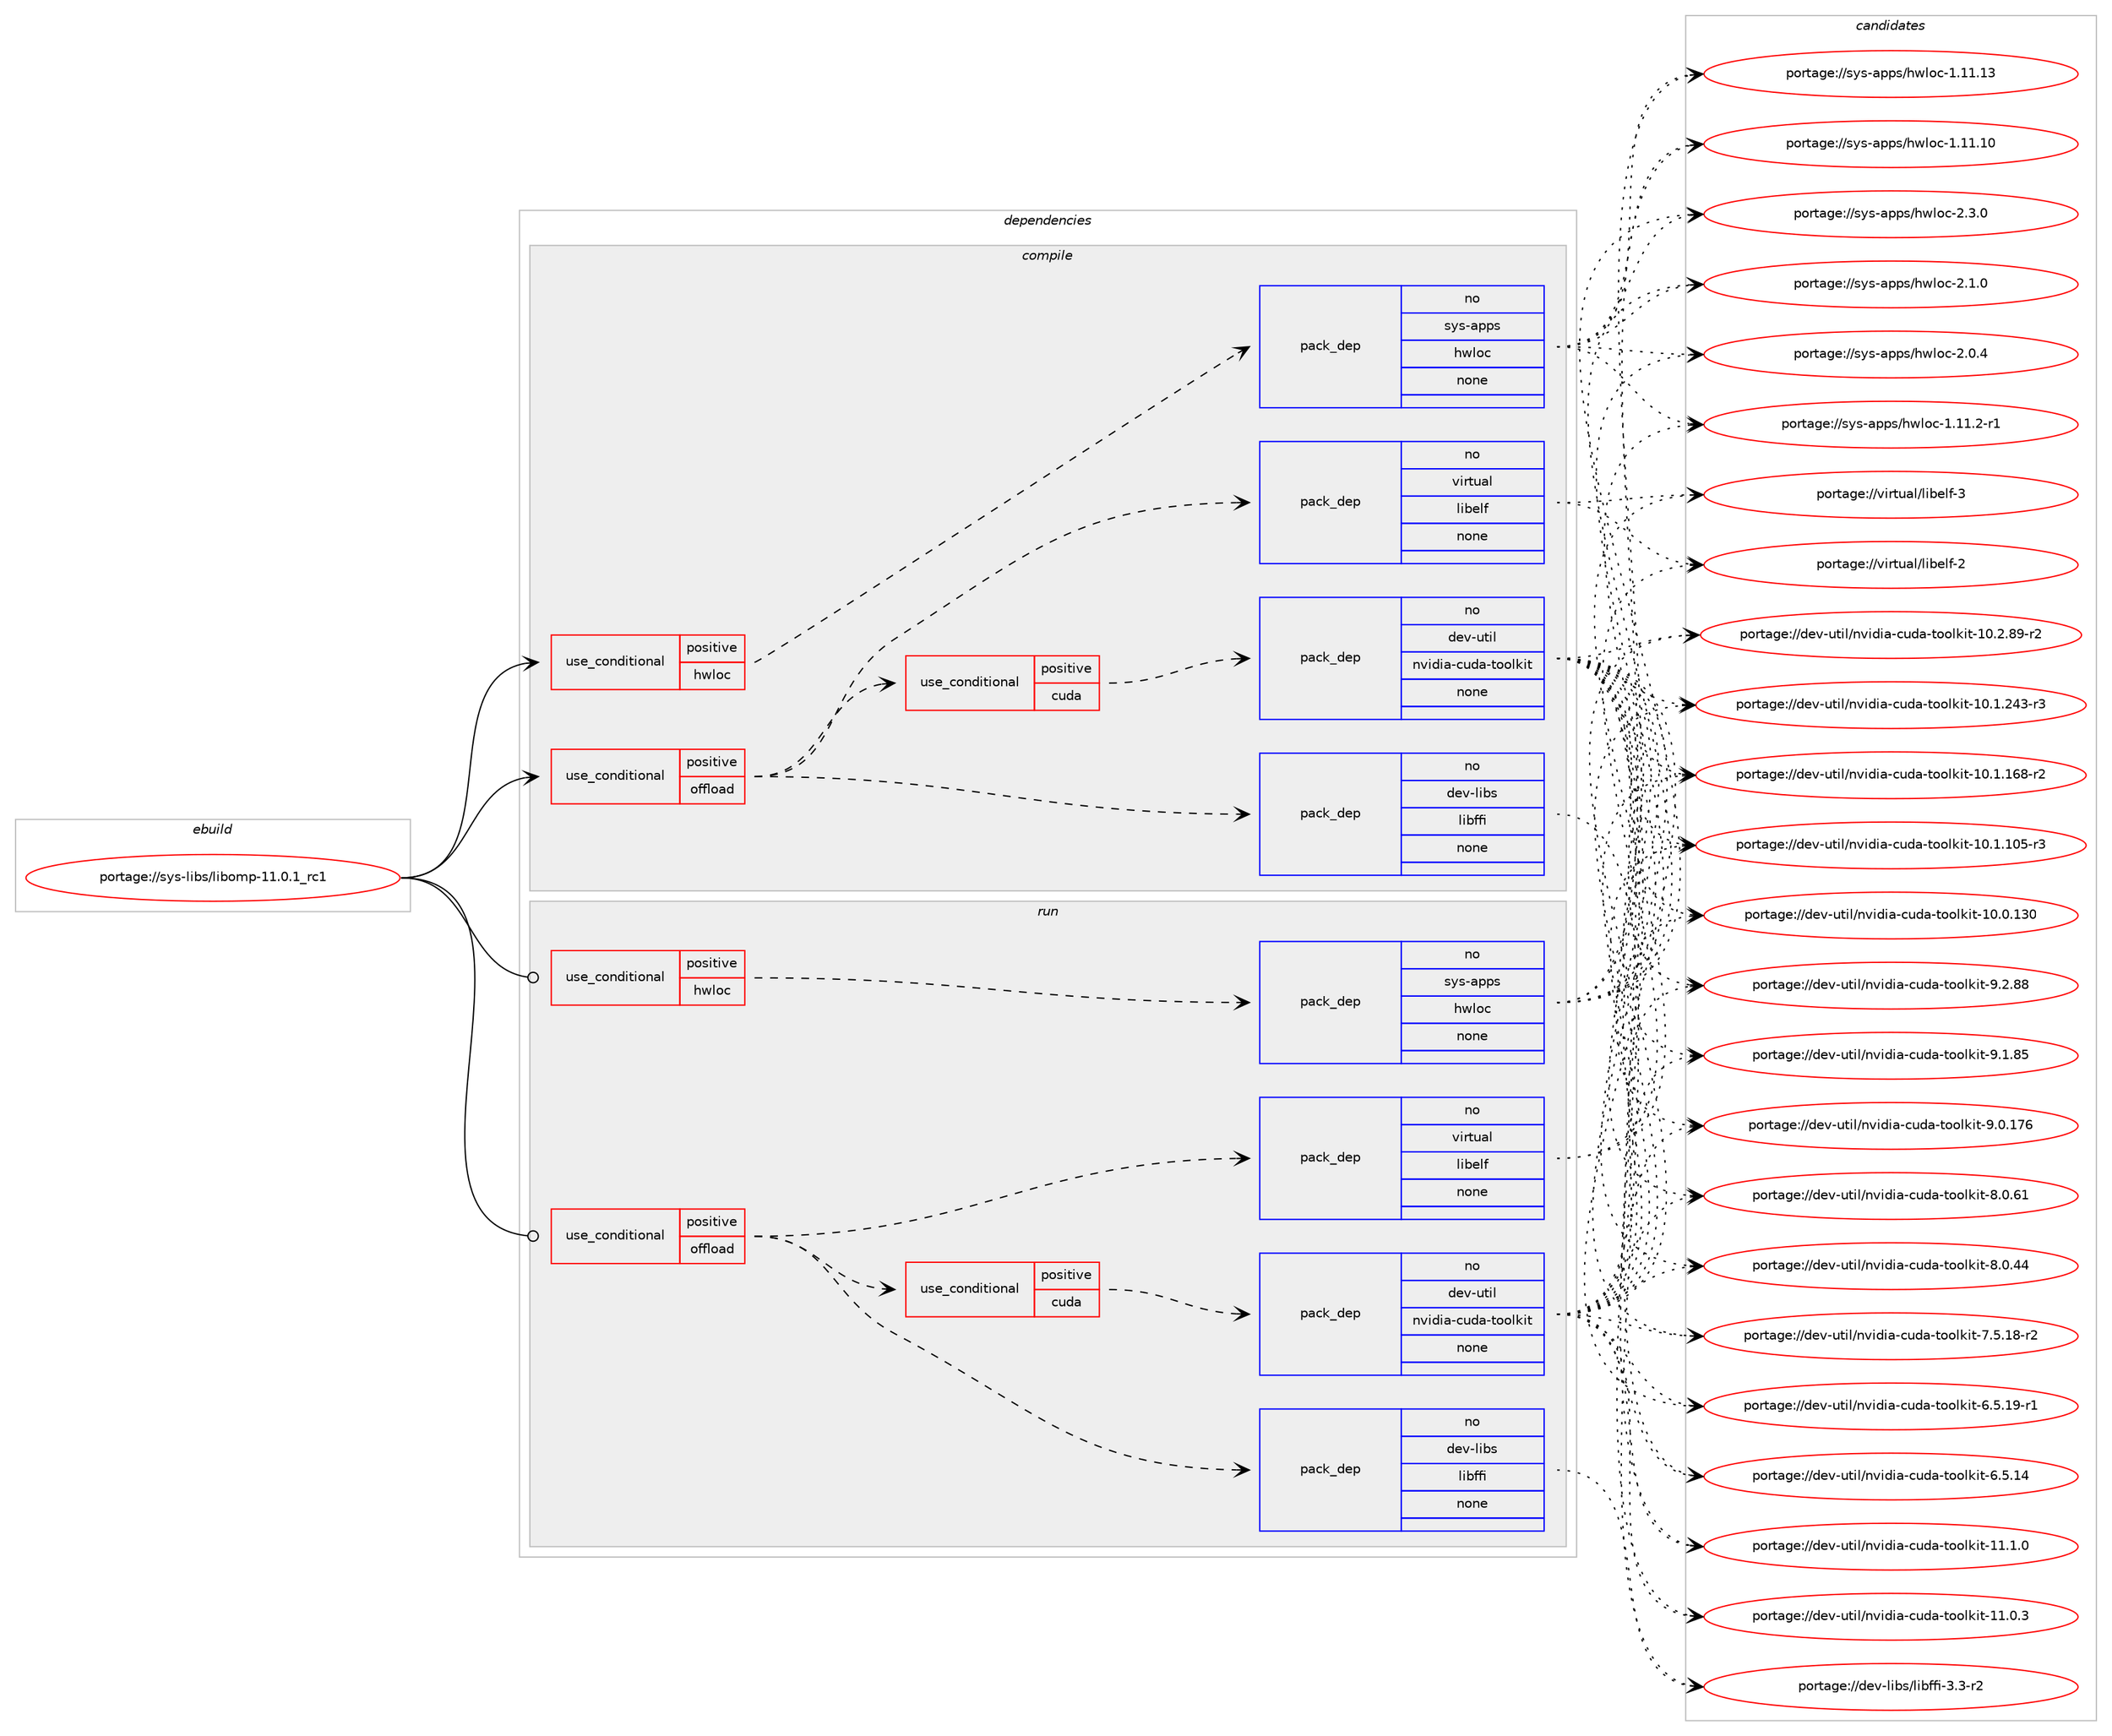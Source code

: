 digraph prolog {

# *************
# Graph options
# *************

newrank=true;
concentrate=true;
compound=true;
graph [rankdir=LR,fontname=Helvetica,fontsize=10,ranksep=1.5];#, ranksep=2.5, nodesep=0.2];
edge  [arrowhead=vee];
node  [fontname=Helvetica,fontsize=10];

# **********
# The ebuild
# **********

subgraph cluster_leftcol {
color=gray;
rank=same;
label=<<i>ebuild</i>>;
id [label="portage://sys-libs/libomp-11.0.1_rc1", color=red, width=4, href="../sys-libs/libomp-11.0.1_rc1.svg"];
}

# ****************
# The dependencies
# ****************

subgraph cluster_midcol {
color=gray;
label=<<i>dependencies</i>>;
subgraph cluster_compile {
fillcolor="#eeeeee";
style=filled;
label=<<i>compile</i>>;
subgraph cond128 {
dependency1471 [label=<<TABLE BORDER="0" CELLBORDER="1" CELLSPACING="0" CELLPADDING="4"><TR><TD ROWSPAN="3" CELLPADDING="10">use_conditional</TD></TR><TR><TD>positive</TD></TR><TR><TD>hwloc</TD></TR></TABLE>>, shape=none, color=red];
subgraph pack1310 {
dependency1472 [label=<<TABLE BORDER="0" CELLBORDER="1" CELLSPACING="0" CELLPADDING="4" WIDTH="220"><TR><TD ROWSPAN="6" CELLPADDING="30">pack_dep</TD></TR><TR><TD WIDTH="110">no</TD></TR><TR><TD>sys-apps</TD></TR><TR><TD>hwloc</TD></TR><TR><TD>none</TD></TR><TR><TD></TD></TR></TABLE>>, shape=none, color=blue];
}
dependency1471:e -> dependency1472:w [weight=20,style="dashed",arrowhead="vee"];
}
id:e -> dependency1471:w [weight=20,style="solid",arrowhead="vee"];
subgraph cond129 {
dependency1473 [label=<<TABLE BORDER="0" CELLBORDER="1" CELLSPACING="0" CELLPADDING="4"><TR><TD ROWSPAN="3" CELLPADDING="10">use_conditional</TD></TR><TR><TD>positive</TD></TR><TR><TD>offload</TD></TR></TABLE>>, shape=none, color=red];
subgraph pack1311 {
dependency1474 [label=<<TABLE BORDER="0" CELLBORDER="1" CELLSPACING="0" CELLPADDING="4" WIDTH="220"><TR><TD ROWSPAN="6" CELLPADDING="30">pack_dep</TD></TR><TR><TD WIDTH="110">no</TD></TR><TR><TD>virtual</TD></TR><TR><TD>libelf</TD></TR><TR><TD>none</TD></TR><TR><TD></TD></TR></TABLE>>, shape=none, color=blue];
}
dependency1473:e -> dependency1474:w [weight=20,style="dashed",arrowhead="vee"];
subgraph pack1312 {
dependency1475 [label=<<TABLE BORDER="0" CELLBORDER="1" CELLSPACING="0" CELLPADDING="4" WIDTH="220"><TR><TD ROWSPAN="6" CELLPADDING="30">pack_dep</TD></TR><TR><TD WIDTH="110">no</TD></TR><TR><TD>dev-libs</TD></TR><TR><TD>libffi</TD></TR><TR><TD>none</TD></TR><TR><TD></TD></TR></TABLE>>, shape=none, color=blue];
}
dependency1473:e -> dependency1475:w [weight=20,style="dashed",arrowhead="vee"];
subgraph cond130 {
dependency1476 [label=<<TABLE BORDER="0" CELLBORDER="1" CELLSPACING="0" CELLPADDING="4"><TR><TD ROWSPAN="3" CELLPADDING="10">use_conditional</TD></TR><TR><TD>positive</TD></TR><TR><TD>cuda</TD></TR></TABLE>>, shape=none, color=red];
subgraph pack1313 {
dependency1477 [label=<<TABLE BORDER="0" CELLBORDER="1" CELLSPACING="0" CELLPADDING="4" WIDTH="220"><TR><TD ROWSPAN="6" CELLPADDING="30">pack_dep</TD></TR><TR><TD WIDTH="110">no</TD></TR><TR><TD>dev-util</TD></TR><TR><TD>nvidia-cuda-toolkit</TD></TR><TR><TD>none</TD></TR><TR><TD></TD></TR></TABLE>>, shape=none, color=blue];
}
dependency1476:e -> dependency1477:w [weight=20,style="dashed",arrowhead="vee"];
}
dependency1473:e -> dependency1476:w [weight=20,style="dashed",arrowhead="vee"];
}
id:e -> dependency1473:w [weight=20,style="solid",arrowhead="vee"];
}
subgraph cluster_compileandrun {
fillcolor="#eeeeee";
style=filled;
label=<<i>compile and run</i>>;
}
subgraph cluster_run {
fillcolor="#eeeeee";
style=filled;
label=<<i>run</i>>;
subgraph cond131 {
dependency1478 [label=<<TABLE BORDER="0" CELLBORDER="1" CELLSPACING="0" CELLPADDING="4"><TR><TD ROWSPAN="3" CELLPADDING="10">use_conditional</TD></TR><TR><TD>positive</TD></TR><TR><TD>hwloc</TD></TR></TABLE>>, shape=none, color=red];
subgraph pack1314 {
dependency1479 [label=<<TABLE BORDER="0" CELLBORDER="1" CELLSPACING="0" CELLPADDING="4" WIDTH="220"><TR><TD ROWSPAN="6" CELLPADDING="30">pack_dep</TD></TR><TR><TD WIDTH="110">no</TD></TR><TR><TD>sys-apps</TD></TR><TR><TD>hwloc</TD></TR><TR><TD>none</TD></TR><TR><TD></TD></TR></TABLE>>, shape=none, color=blue];
}
dependency1478:e -> dependency1479:w [weight=20,style="dashed",arrowhead="vee"];
}
id:e -> dependency1478:w [weight=20,style="solid",arrowhead="odot"];
subgraph cond132 {
dependency1480 [label=<<TABLE BORDER="0" CELLBORDER="1" CELLSPACING="0" CELLPADDING="4"><TR><TD ROWSPAN="3" CELLPADDING="10">use_conditional</TD></TR><TR><TD>positive</TD></TR><TR><TD>offload</TD></TR></TABLE>>, shape=none, color=red];
subgraph pack1315 {
dependency1481 [label=<<TABLE BORDER="0" CELLBORDER="1" CELLSPACING="0" CELLPADDING="4" WIDTH="220"><TR><TD ROWSPAN="6" CELLPADDING="30">pack_dep</TD></TR><TR><TD WIDTH="110">no</TD></TR><TR><TD>virtual</TD></TR><TR><TD>libelf</TD></TR><TR><TD>none</TD></TR><TR><TD></TD></TR></TABLE>>, shape=none, color=blue];
}
dependency1480:e -> dependency1481:w [weight=20,style="dashed",arrowhead="vee"];
subgraph pack1316 {
dependency1482 [label=<<TABLE BORDER="0" CELLBORDER="1" CELLSPACING="0" CELLPADDING="4" WIDTH="220"><TR><TD ROWSPAN="6" CELLPADDING="30">pack_dep</TD></TR><TR><TD WIDTH="110">no</TD></TR><TR><TD>dev-libs</TD></TR><TR><TD>libffi</TD></TR><TR><TD>none</TD></TR><TR><TD></TD></TR></TABLE>>, shape=none, color=blue];
}
dependency1480:e -> dependency1482:w [weight=20,style="dashed",arrowhead="vee"];
subgraph cond133 {
dependency1483 [label=<<TABLE BORDER="0" CELLBORDER="1" CELLSPACING="0" CELLPADDING="4"><TR><TD ROWSPAN="3" CELLPADDING="10">use_conditional</TD></TR><TR><TD>positive</TD></TR><TR><TD>cuda</TD></TR></TABLE>>, shape=none, color=red];
subgraph pack1317 {
dependency1484 [label=<<TABLE BORDER="0" CELLBORDER="1" CELLSPACING="0" CELLPADDING="4" WIDTH="220"><TR><TD ROWSPAN="6" CELLPADDING="30">pack_dep</TD></TR><TR><TD WIDTH="110">no</TD></TR><TR><TD>dev-util</TD></TR><TR><TD>nvidia-cuda-toolkit</TD></TR><TR><TD>none</TD></TR><TR><TD></TD></TR></TABLE>>, shape=none, color=blue];
}
dependency1483:e -> dependency1484:w [weight=20,style="dashed",arrowhead="vee"];
}
dependency1480:e -> dependency1483:w [weight=20,style="dashed",arrowhead="vee"];
}
id:e -> dependency1480:w [weight=20,style="solid",arrowhead="odot"];
}
}

# **************
# The candidates
# **************

subgraph cluster_choices {
rank=same;
color=gray;
label=<<i>candidates</i>>;

subgraph choice1310 {
color=black;
nodesep=1;
choice11512111545971121121154710411910811199455046514648 [label="portage://sys-apps/hwloc-2.3.0", color=red, width=4,href="../sys-apps/hwloc-2.3.0.svg"];
choice11512111545971121121154710411910811199455046494648 [label="portage://sys-apps/hwloc-2.1.0", color=red, width=4,href="../sys-apps/hwloc-2.1.0.svg"];
choice11512111545971121121154710411910811199455046484652 [label="portage://sys-apps/hwloc-2.0.4", color=red, width=4,href="../sys-apps/hwloc-2.0.4.svg"];
choice11512111545971121121154710411910811199454946494946504511449 [label="portage://sys-apps/hwloc-1.11.2-r1", color=red, width=4,href="../sys-apps/hwloc-1.11.2-r1.svg"];
choice115121115459711211211547104119108111994549464949464951 [label="portage://sys-apps/hwloc-1.11.13", color=red, width=4,href="../sys-apps/hwloc-1.11.13.svg"];
choice115121115459711211211547104119108111994549464949464948 [label="portage://sys-apps/hwloc-1.11.10", color=red, width=4,href="../sys-apps/hwloc-1.11.10.svg"];
dependency1472:e -> choice11512111545971121121154710411910811199455046514648:w [style=dotted,weight="100"];
dependency1472:e -> choice11512111545971121121154710411910811199455046494648:w [style=dotted,weight="100"];
dependency1472:e -> choice11512111545971121121154710411910811199455046484652:w [style=dotted,weight="100"];
dependency1472:e -> choice11512111545971121121154710411910811199454946494946504511449:w [style=dotted,weight="100"];
dependency1472:e -> choice115121115459711211211547104119108111994549464949464951:w [style=dotted,weight="100"];
dependency1472:e -> choice115121115459711211211547104119108111994549464949464948:w [style=dotted,weight="100"];
}
subgraph choice1311 {
color=black;
nodesep=1;
choice1181051141161179710847108105981011081024551 [label="portage://virtual/libelf-3", color=red, width=4,href="../virtual/libelf-3.svg"];
choice1181051141161179710847108105981011081024550 [label="portage://virtual/libelf-2", color=red, width=4,href="../virtual/libelf-2.svg"];
dependency1474:e -> choice1181051141161179710847108105981011081024551:w [style=dotted,weight="100"];
dependency1474:e -> choice1181051141161179710847108105981011081024550:w [style=dotted,weight="100"];
}
subgraph choice1312 {
color=black;
nodesep=1;
choice10010111845108105981154710810598102102105455146514511450 [label="portage://dev-libs/libffi-3.3-r2", color=red, width=4,href="../dev-libs/libffi-3.3-r2.svg"];
dependency1475:e -> choice10010111845108105981154710810598102102105455146514511450:w [style=dotted,weight="100"];
}
subgraph choice1313 {
color=black;
nodesep=1;
choice1001011184511711610510847110118105100105974599117100974511611111110810710511645574650465656 [label="portage://dev-util/nvidia-cuda-toolkit-9.2.88", color=red, width=4,href="../dev-util/nvidia-cuda-toolkit-9.2.88.svg"];
choice1001011184511711610510847110118105100105974599117100974511611111110810710511645574649465653 [label="portage://dev-util/nvidia-cuda-toolkit-9.1.85", color=red, width=4,href="../dev-util/nvidia-cuda-toolkit-9.1.85.svg"];
choice100101118451171161051084711011810510010597459911710097451161111111081071051164557464846495554 [label="portage://dev-util/nvidia-cuda-toolkit-9.0.176", color=red, width=4,href="../dev-util/nvidia-cuda-toolkit-9.0.176.svg"];
choice1001011184511711610510847110118105100105974599117100974511611111110810710511645564648465449 [label="portage://dev-util/nvidia-cuda-toolkit-8.0.61", color=red, width=4,href="../dev-util/nvidia-cuda-toolkit-8.0.61.svg"];
choice1001011184511711610510847110118105100105974599117100974511611111110810710511645564648465252 [label="portage://dev-util/nvidia-cuda-toolkit-8.0.44", color=red, width=4,href="../dev-util/nvidia-cuda-toolkit-8.0.44.svg"];
choice10010111845117116105108471101181051001059745991171009745116111111108107105116455546534649564511450 [label="portage://dev-util/nvidia-cuda-toolkit-7.5.18-r2", color=red, width=4,href="../dev-util/nvidia-cuda-toolkit-7.5.18-r2.svg"];
choice10010111845117116105108471101181051001059745991171009745116111111108107105116455446534649574511449 [label="portage://dev-util/nvidia-cuda-toolkit-6.5.19-r1", color=red, width=4,href="../dev-util/nvidia-cuda-toolkit-6.5.19-r1.svg"];
choice1001011184511711610510847110118105100105974599117100974511611111110810710511645544653464952 [label="portage://dev-util/nvidia-cuda-toolkit-6.5.14", color=red, width=4,href="../dev-util/nvidia-cuda-toolkit-6.5.14.svg"];
choice1001011184511711610510847110118105100105974599117100974511611111110810710511645494946494648 [label="portage://dev-util/nvidia-cuda-toolkit-11.1.0", color=red, width=4,href="../dev-util/nvidia-cuda-toolkit-11.1.0.svg"];
choice1001011184511711610510847110118105100105974599117100974511611111110810710511645494946484651 [label="portage://dev-util/nvidia-cuda-toolkit-11.0.3", color=red, width=4,href="../dev-util/nvidia-cuda-toolkit-11.0.3.svg"];
choice1001011184511711610510847110118105100105974599117100974511611111110810710511645494846504656574511450 [label="portage://dev-util/nvidia-cuda-toolkit-10.2.89-r2", color=red, width=4,href="../dev-util/nvidia-cuda-toolkit-10.2.89-r2.svg"];
choice100101118451171161051084711011810510010597459911710097451161111111081071051164549484649465052514511451 [label="portage://dev-util/nvidia-cuda-toolkit-10.1.243-r3", color=red, width=4,href="../dev-util/nvidia-cuda-toolkit-10.1.243-r3.svg"];
choice100101118451171161051084711011810510010597459911710097451161111111081071051164549484649464954564511450 [label="portage://dev-util/nvidia-cuda-toolkit-10.1.168-r2", color=red, width=4,href="../dev-util/nvidia-cuda-toolkit-10.1.168-r2.svg"];
choice100101118451171161051084711011810510010597459911710097451161111111081071051164549484649464948534511451 [label="portage://dev-util/nvidia-cuda-toolkit-10.1.105-r3", color=red, width=4,href="../dev-util/nvidia-cuda-toolkit-10.1.105-r3.svg"];
choice10010111845117116105108471101181051001059745991171009745116111111108107105116454948464846495148 [label="portage://dev-util/nvidia-cuda-toolkit-10.0.130", color=red, width=4,href="../dev-util/nvidia-cuda-toolkit-10.0.130.svg"];
dependency1477:e -> choice1001011184511711610510847110118105100105974599117100974511611111110810710511645574650465656:w [style=dotted,weight="100"];
dependency1477:e -> choice1001011184511711610510847110118105100105974599117100974511611111110810710511645574649465653:w [style=dotted,weight="100"];
dependency1477:e -> choice100101118451171161051084711011810510010597459911710097451161111111081071051164557464846495554:w [style=dotted,weight="100"];
dependency1477:e -> choice1001011184511711610510847110118105100105974599117100974511611111110810710511645564648465449:w [style=dotted,weight="100"];
dependency1477:e -> choice1001011184511711610510847110118105100105974599117100974511611111110810710511645564648465252:w [style=dotted,weight="100"];
dependency1477:e -> choice10010111845117116105108471101181051001059745991171009745116111111108107105116455546534649564511450:w [style=dotted,weight="100"];
dependency1477:e -> choice10010111845117116105108471101181051001059745991171009745116111111108107105116455446534649574511449:w [style=dotted,weight="100"];
dependency1477:e -> choice1001011184511711610510847110118105100105974599117100974511611111110810710511645544653464952:w [style=dotted,weight="100"];
dependency1477:e -> choice1001011184511711610510847110118105100105974599117100974511611111110810710511645494946494648:w [style=dotted,weight="100"];
dependency1477:e -> choice1001011184511711610510847110118105100105974599117100974511611111110810710511645494946484651:w [style=dotted,weight="100"];
dependency1477:e -> choice1001011184511711610510847110118105100105974599117100974511611111110810710511645494846504656574511450:w [style=dotted,weight="100"];
dependency1477:e -> choice100101118451171161051084711011810510010597459911710097451161111111081071051164549484649465052514511451:w [style=dotted,weight="100"];
dependency1477:e -> choice100101118451171161051084711011810510010597459911710097451161111111081071051164549484649464954564511450:w [style=dotted,weight="100"];
dependency1477:e -> choice100101118451171161051084711011810510010597459911710097451161111111081071051164549484649464948534511451:w [style=dotted,weight="100"];
dependency1477:e -> choice10010111845117116105108471101181051001059745991171009745116111111108107105116454948464846495148:w [style=dotted,weight="100"];
}
subgraph choice1314 {
color=black;
nodesep=1;
choice11512111545971121121154710411910811199455046514648 [label="portage://sys-apps/hwloc-2.3.0", color=red, width=4,href="../sys-apps/hwloc-2.3.0.svg"];
choice11512111545971121121154710411910811199455046494648 [label="portage://sys-apps/hwloc-2.1.0", color=red, width=4,href="../sys-apps/hwloc-2.1.0.svg"];
choice11512111545971121121154710411910811199455046484652 [label="portage://sys-apps/hwloc-2.0.4", color=red, width=4,href="../sys-apps/hwloc-2.0.4.svg"];
choice11512111545971121121154710411910811199454946494946504511449 [label="portage://sys-apps/hwloc-1.11.2-r1", color=red, width=4,href="../sys-apps/hwloc-1.11.2-r1.svg"];
choice115121115459711211211547104119108111994549464949464951 [label="portage://sys-apps/hwloc-1.11.13", color=red, width=4,href="../sys-apps/hwloc-1.11.13.svg"];
choice115121115459711211211547104119108111994549464949464948 [label="portage://sys-apps/hwloc-1.11.10", color=red, width=4,href="../sys-apps/hwloc-1.11.10.svg"];
dependency1479:e -> choice11512111545971121121154710411910811199455046514648:w [style=dotted,weight="100"];
dependency1479:e -> choice11512111545971121121154710411910811199455046494648:w [style=dotted,weight="100"];
dependency1479:e -> choice11512111545971121121154710411910811199455046484652:w [style=dotted,weight="100"];
dependency1479:e -> choice11512111545971121121154710411910811199454946494946504511449:w [style=dotted,weight="100"];
dependency1479:e -> choice115121115459711211211547104119108111994549464949464951:w [style=dotted,weight="100"];
dependency1479:e -> choice115121115459711211211547104119108111994549464949464948:w [style=dotted,weight="100"];
}
subgraph choice1315 {
color=black;
nodesep=1;
choice1181051141161179710847108105981011081024551 [label="portage://virtual/libelf-3", color=red, width=4,href="../virtual/libelf-3.svg"];
choice1181051141161179710847108105981011081024550 [label="portage://virtual/libelf-2", color=red, width=4,href="../virtual/libelf-2.svg"];
dependency1481:e -> choice1181051141161179710847108105981011081024551:w [style=dotted,weight="100"];
dependency1481:e -> choice1181051141161179710847108105981011081024550:w [style=dotted,weight="100"];
}
subgraph choice1316 {
color=black;
nodesep=1;
choice10010111845108105981154710810598102102105455146514511450 [label="portage://dev-libs/libffi-3.3-r2", color=red, width=4,href="../dev-libs/libffi-3.3-r2.svg"];
dependency1482:e -> choice10010111845108105981154710810598102102105455146514511450:w [style=dotted,weight="100"];
}
subgraph choice1317 {
color=black;
nodesep=1;
choice1001011184511711610510847110118105100105974599117100974511611111110810710511645574650465656 [label="portage://dev-util/nvidia-cuda-toolkit-9.2.88", color=red, width=4,href="../dev-util/nvidia-cuda-toolkit-9.2.88.svg"];
choice1001011184511711610510847110118105100105974599117100974511611111110810710511645574649465653 [label="portage://dev-util/nvidia-cuda-toolkit-9.1.85", color=red, width=4,href="../dev-util/nvidia-cuda-toolkit-9.1.85.svg"];
choice100101118451171161051084711011810510010597459911710097451161111111081071051164557464846495554 [label="portage://dev-util/nvidia-cuda-toolkit-9.0.176", color=red, width=4,href="../dev-util/nvidia-cuda-toolkit-9.0.176.svg"];
choice1001011184511711610510847110118105100105974599117100974511611111110810710511645564648465449 [label="portage://dev-util/nvidia-cuda-toolkit-8.0.61", color=red, width=4,href="../dev-util/nvidia-cuda-toolkit-8.0.61.svg"];
choice1001011184511711610510847110118105100105974599117100974511611111110810710511645564648465252 [label="portage://dev-util/nvidia-cuda-toolkit-8.0.44", color=red, width=4,href="../dev-util/nvidia-cuda-toolkit-8.0.44.svg"];
choice10010111845117116105108471101181051001059745991171009745116111111108107105116455546534649564511450 [label="portage://dev-util/nvidia-cuda-toolkit-7.5.18-r2", color=red, width=4,href="../dev-util/nvidia-cuda-toolkit-7.5.18-r2.svg"];
choice10010111845117116105108471101181051001059745991171009745116111111108107105116455446534649574511449 [label="portage://dev-util/nvidia-cuda-toolkit-6.5.19-r1", color=red, width=4,href="../dev-util/nvidia-cuda-toolkit-6.5.19-r1.svg"];
choice1001011184511711610510847110118105100105974599117100974511611111110810710511645544653464952 [label="portage://dev-util/nvidia-cuda-toolkit-6.5.14", color=red, width=4,href="../dev-util/nvidia-cuda-toolkit-6.5.14.svg"];
choice1001011184511711610510847110118105100105974599117100974511611111110810710511645494946494648 [label="portage://dev-util/nvidia-cuda-toolkit-11.1.0", color=red, width=4,href="../dev-util/nvidia-cuda-toolkit-11.1.0.svg"];
choice1001011184511711610510847110118105100105974599117100974511611111110810710511645494946484651 [label="portage://dev-util/nvidia-cuda-toolkit-11.0.3", color=red, width=4,href="../dev-util/nvidia-cuda-toolkit-11.0.3.svg"];
choice1001011184511711610510847110118105100105974599117100974511611111110810710511645494846504656574511450 [label="portage://dev-util/nvidia-cuda-toolkit-10.2.89-r2", color=red, width=4,href="../dev-util/nvidia-cuda-toolkit-10.2.89-r2.svg"];
choice100101118451171161051084711011810510010597459911710097451161111111081071051164549484649465052514511451 [label="portage://dev-util/nvidia-cuda-toolkit-10.1.243-r3", color=red, width=4,href="../dev-util/nvidia-cuda-toolkit-10.1.243-r3.svg"];
choice100101118451171161051084711011810510010597459911710097451161111111081071051164549484649464954564511450 [label="portage://dev-util/nvidia-cuda-toolkit-10.1.168-r2", color=red, width=4,href="../dev-util/nvidia-cuda-toolkit-10.1.168-r2.svg"];
choice100101118451171161051084711011810510010597459911710097451161111111081071051164549484649464948534511451 [label="portage://dev-util/nvidia-cuda-toolkit-10.1.105-r3", color=red, width=4,href="../dev-util/nvidia-cuda-toolkit-10.1.105-r3.svg"];
choice10010111845117116105108471101181051001059745991171009745116111111108107105116454948464846495148 [label="portage://dev-util/nvidia-cuda-toolkit-10.0.130", color=red, width=4,href="../dev-util/nvidia-cuda-toolkit-10.0.130.svg"];
dependency1484:e -> choice1001011184511711610510847110118105100105974599117100974511611111110810710511645574650465656:w [style=dotted,weight="100"];
dependency1484:e -> choice1001011184511711610510847110118105100105974599117100974511611111110810710511645574649465653:w [style=dotted,weight="100"];
dependency1484:e -> choice100101118451171161051084711011810510010597459911710097451161111111081071051164557464846495554:w [style=dotted,weight="100"];
dependency1484:e -> choice1001011184511711610510847110118105100105974599117100974511611111110810710511645564648465449:w [style=dotted,weight="100"];
dependency1484:e -> choice1001011184511711610510847110118105100105974599117100974511611111110810710511645564648465252:w [style=dotted,weight="100"];
dependency1484:e -> choice10010111845117116105108471101181051001059745991171009745116111111108107105116455546534649564511450:w [style=dotted,weight="100"];
dependency1484:e -> choice10010111845117116105108471101181051001059745991171009745116111111108107105116455446534649574511449:w [style=dotted,weight="100"];
dependency1484:e -> choice1001011184511711610510847110118105100105974599117100974511611111110810710511645544653464952:w [style=dotted,weight="100"];
dependency1484:e -> choice1001011184511711610510847110118105100105974599117100974511611111110810710511645494946494648:w [style=dotted,weight="100"];
dependency1484:e -> choice1001011184511711610510847110118105100105974599117100974511611111110810710511645494946484651:w [style=dotted,weight="100"];
dependency1484:e -> choice1001011184511711610510847110118105100105974599117100974511611111110810710511645494846504656574511450:w [style=dotted,weight="100"];
dependency1484:e -> choice100101118451171161051084711011810510010597459911710097451161111111081071051164549484649465052514511451:w [style=dotted,weight="100"];
dependency1484:e -> choice100101118451171161051084711011810510010597459911710097451161111111081071051164549484649464954564511450:w [style=dotted,weight="100"];
dependency1484:e -> choice100101118451171161051084711011810510010597459911710097451161111111081071051164549484649464948534511451:w [style=dotted,weight="100"];
dependency1484:e -> choice10010111845117116105108471101181051001059745991171009745116111111108107105116454948464846495148:w [style=dotted,weight="100"];
}
}

}
